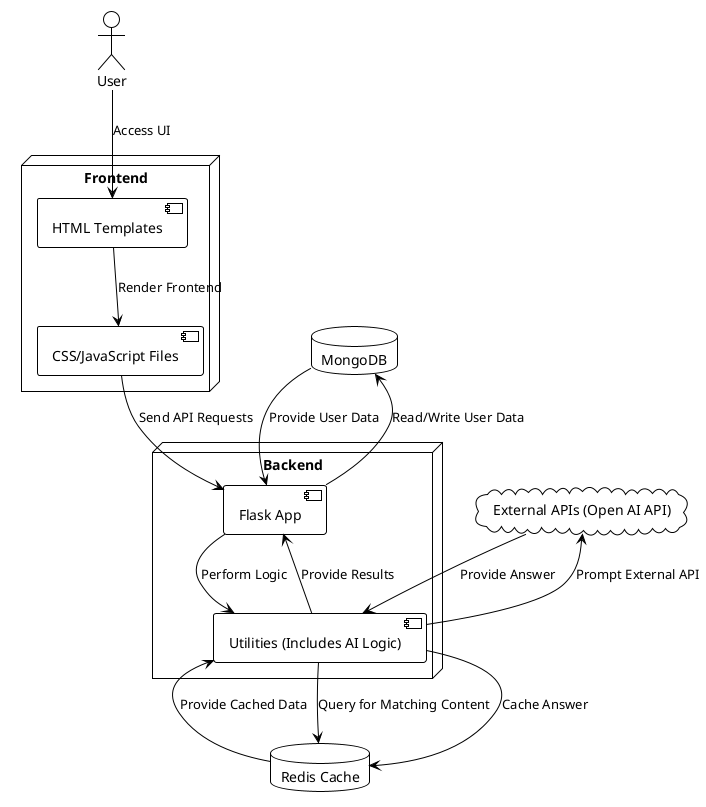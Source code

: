 @startuml
!theme plain

' Define main architecture nodes
actor User
node "Frontend" {
    [HTML Templates]
    [CSS/JavaScript Files]
}

node "Backend" {
    [Flask App]
    [Utilities (Includes AI Logic)]
}

database "Redis Cache" as Redis
database "MongoDB" as DB
cloud "External APIs (Open AI API)" as API

' Relationships
User --> [HTML Templates]: Access UI
[HTML Templates] --> [CSS/JavaScript Files]: Render Frontend
[CSS/JavaScript Files] --> [Flask App]: Send API Requests

[Flask App] --> [Utilities (Includes AI Logic)]: Perform Logic
[Flask App] --> DB: Read/Write User Data

[Utilities (Includes AI Logic)] --> Redis: Query for Matching Content
[Utilities (Includes AI Logic)] --> Redis: Cache Answer
[Utilities (Includes AI Logic)] --> API: Prompt External API
[Utilities (Includes AI Logic)] --> [Flask App]: Provide Results

Redis --> [Utilities (Includes AI Logic)]: Provide Cached Data
API --> [Utilities (Includes AI Logic)]: Provide Answer
DB --> [Flask App]: Provide User Data

@enduml
